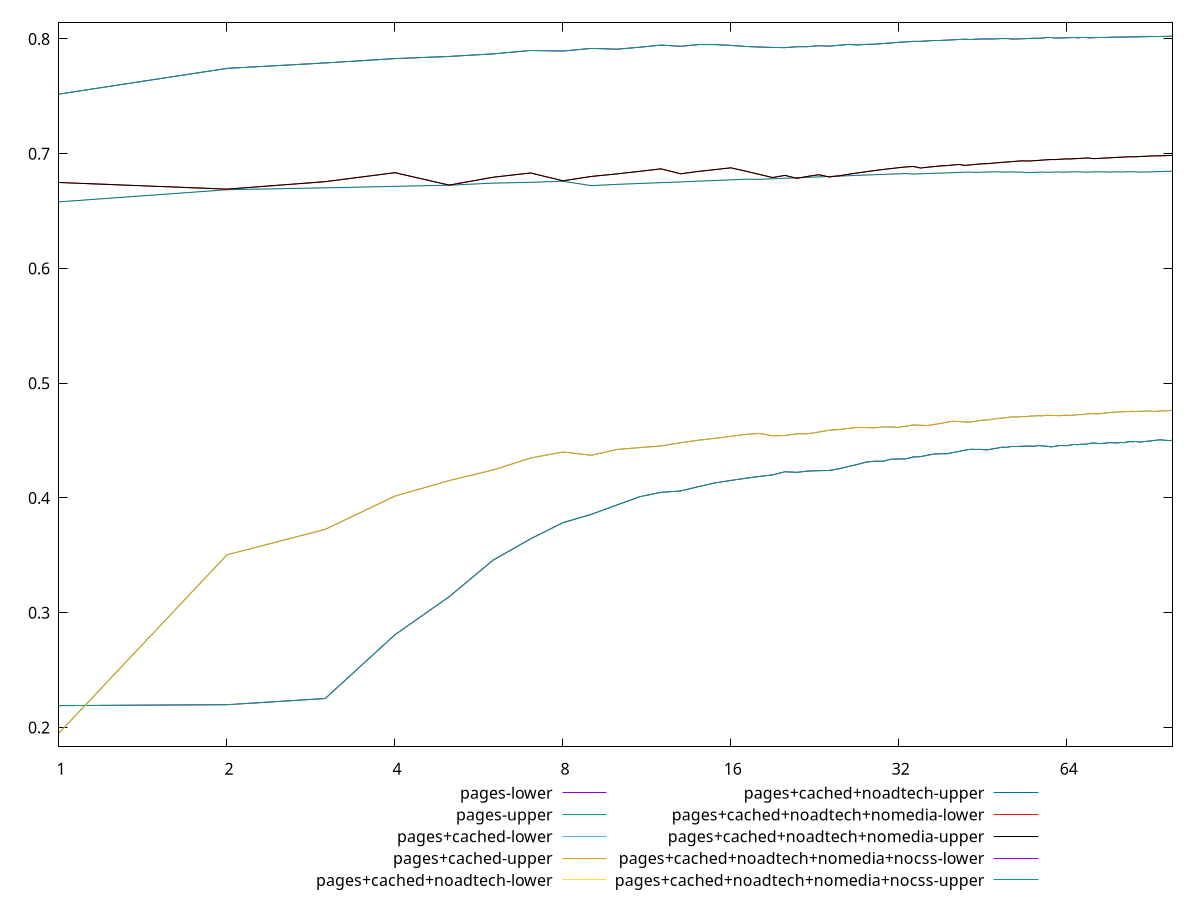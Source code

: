 reset

$pagesLower <<EOF
0 0.2570844206030929
1 0.21902040983107793
2 0.21983539756315618
3 0.22523307628034425
4 0.2808040225940029
5 0.313847849929349
6 0.34586432587480603
7 0.36435579982423244
8 0.3784518060240525
9 0.3857731227708792
10 0.39389457738978306
11 0.40120516304362025
12 0.4049310653632473
13 0.4060714644126591
14 0.40989793439764743
15 0.4131652748251832
16 0.41527564869250455
17 0.4171614802468785
18 0.41875570491475334
19 0.4201210857257457
20 0.42284799810261203
21 0.4223201798021792
22 0.42345613586975794
23 0.42380242847732236
24 0.42393834647205975
25 0.42543735145940936
26 0.42742501312202513
27 0.429287210206016
28 0.4313083649130112
29 0.4320311873031833
30 0.43202717279947755
31 0.43380217006906746
32 0.4339165041927551
33 0.434186254492018
34 0.4357600669854708
35 0.4359841851190051
36 0.43724907044295036
37 0.4382463148166979
38 0.4385833525400774
39 0.438506426065735
40 0.4395843849433647
41 0.440563471080132
42 0.4415972221877204
43 0.4424160715144652
44 0.44229313229744494
45 0.4422778963043757
46 0.4418782125945662
47 0.44265425394479735
48 0.4434155008261311
49 0.44420742524118256
50 0.44415100120178225
51 0.4449388753490882
52 0.444811117676857
53 0.445029973422104
54 0.44514755792315375
55 0.44511984397122817
56 0.4450919598787882
57 0.44568901071242184
58 0.445329621394548
59 0.44504583268371956
60 0.44450180296800945
61 0.4450766744288716
62 0.44568371955682995
63 0.44562336092054305
64 0.44558715261323967
65 0.44613732839709247
66 0.44668143569613816
67 0.44646830981072766
68 0.4468107661904885
69 0.44676098104382994
70 0.4473472443442961
71 0.44789015969775114
72 0.4477610702561204
73 0.4477649232826361
74 0.4477641745934867
75 0.44776811288772583
76 0.4482537333229214
77 0.4481441242430469
78 0.448045210536683
79 0.4479516002588731
80 0.44840894060779934
81 0.4482329468455703
82 0.4487065552351429
83 0.4491330397461858
84 0.4489654749322457
85 0.44925723405775775
86 0.44892591935853954
87 0.4487643062631003
88 0.4491576044412524
89 0.4493439897758884
90 0.4495365590253514
91 0.4498691924203193
92 0.45014323488412694
93 0.45046553000607603
94 0.4506950604659185
95 0.45052821766227946
96 0.4502908622009394
97 0.45012343574413965
98 0.4500226710976712
99 0.45038984281596794
EOF

$pagesUpper <<EOF
0 0.2570844206030929
1 0.21902040983107793
2 0.21983539756315618
3 0.22523307628034425
4 0.2808040225940029
5 0.313847849929349
6 0.34586432587480603
7 0.36435579982423244
8 0.3784518060240525
9 0.3857731227708792
10 0.39389457738978306
11 0.40120516304362025
12 0.4049310653632473
13 0.4060714644126591
14 0.40989793439764743
15 0.4131652748251832
16 0.41527564869250455
17 0.4171614802468785
18 0.41875570491475334
19 0.4201210857257457
20 0.42284799810261203
21 0.4223201798021792
22 0.42345613586975794
23 0.42380242847732236
24 0.42393834647205975
25 0.42543735145940936
26 0.42742501312202513
27 0.429287210206016
28 0.4313083649130112
29 0.4320311873031833
30 0.43202717279947755
31 0.43380217006906746
32 0.4339165041927551
33 0.434186254492018
34 0.4357600669854708
35 0.4359841851190051
36 0.43724907044295036
37 0.4382463148166979
38 0.4385833525400774
39 0.438506426065735
40 0.4395843849433647
41 0.440563471080132
42 0.4415972221877204
43 0.4424160715144652
44 0.44229313229744494
45 0.4422778963043757
46 0.4418782125945662
47 0.44265425394479735
48 0.4434155008261311
49 0.44420742524118256
50 0.44415100120178225
51 0.4449388753490882
52 0.444811117676857
53 0.445029973422104
54 0.44514755792315375
55 0.44511984397122817
56 0.4450919598787882
57 0.44568901071242184
58 0.445329621394548
59 0.44504583268371956
60 0.44450180296800945
61 0.4450766744288716
62 0.44568371955682995
63 0.44562336092054305
64 0.44558715261323967
65 0.44613732839709247
66 0.44668143569613816
67 0.44646830981072766
68 0.4468107661904885
69 0.44676098104382994
70 0.4473472443442961
71 0.44789015969775114
72 0.4477610702561204
73 0.4477649232826361
74 0.4477641745934867
75 0.44776811288772583
76 0.4482537333229214
77 0.4481441242430469
78 0.448045210536683
79 0.4479516002588731
80 0.44840894060779934
81 0.4482329468455703
82 0.4487065552351429
83 0.4491330397461858
84 0.4489654749322457
85 0.44925723405775775
86 0.44892591935853954
87 0.4487643062631003
88 0.4491576044412524
89 0.4493439897758884
90 0.4495365590253514
91 0.4498691924203193
92 0.45014323488412694
93 0.45046553000607603
94 0.4506950604659185
95 0.45052821766227946
96 0.4502908622009394
97 0.45012343574413965
98 0.4500226710976712
99 0.45038984281596794
EOF

$pagesCachedLower <<EOF
0 0.2494536790728163
1 0.1951278277602294
2 0.35045609972039377
3 0.37265761132830383
4 0.4016193735309538
5 0.4151240998176432
6 0.4244400175275467
7 0.43476586516375104
8 0.44004283819039475
9 0.43720426402078616
10 0.4422684349656315
11 0.4439207509890185
12 0.44535543910713743
13 0.4481137602065929
14 0.45035396441002035
15 0.45202573354489634
16 0.45368161443954363
17 0.45544437600626636
18 0.4562624176653065
19 0.454197001676765
20 0.45440006306156255
21 0.4558957159262029
22 0.4560288553075878
23 0.45741985551797354
24 0.459065408930646
25 0.4596188427796663
26 0.4606556854222565
27 0.4615146575160483
28 0.46134056558496095
29 0.4611383894293835
30 0.46198394169076723
31 0.4618183649422241
32 0.4615584842907177
33 0.4626076593900444
34 0.46363119096490274
35 0.46333490353208934
36 0.46312430176675135
37 0.46403607127254076
38 0.4649247282126325
39 0.46593032056248496
40 0.46687790463511253
41 0.4666297763864414
42 0.46622120967800984
43 0.4661360211666408
44 0.4669585541374633
45 0.46776600421537623
46 0.46788721037372316
47 0.46859605565194445
48 0.46919931054666764
49 0.4695711932720335
50 0.47013047713660894
51 0.47069783624222744
52 0.4704763983276826
53 0.47095676444971024
54 0.4708670296369692
55 0.4713693266774455
56 0.4714721913412914
57 0.47168382830700883
58 0.47161514981469876
59 0.47213820778578924
60 0.4717875435527193
61 0.47188345461354686
62 0.47164469718314395
63 0.4720181193791582
64 0.47211054138957587
65 0.4718966106051516
66 0.4722449344452319
67 0.4726200364353153
68 0.47267455104832135
69 0.4730817114788212
70 0.473382975600091
71 0.4735595655025534
72 0.4732973854047509
73 0.47336046362367284
74 0.47368563976995365
75 0.4739631357290153
76 0.47426743641134533
77 0.47455319486225356
78 0.4748471632424311
79 0.47490778231285363
80 0.47511784197374857
81 0.47513516485699514
82 0.47528314794205934
83 0.4753095593785703
84 0.47554921930593835
85 0.4752641157423786
86 0.4755099614981646
87 0.4755830770590796
88 0.4754867390636266
89 0.4757350009070025
90 0.4757992421134159
91 0.47555397084485884
92 0.47536204089464384
93 0.47554041649703754
94 0.4757678129324042
95 0.47598203165944736
96 0.4760812552633472
97 0.47599842757331756
98 0.47625623149678337
99 0.4764991720917637
EOF

$pagesCachedUpper <<EOF
0 0.2494536790728163
1 0.1951278277602294
2 0.35045609972039377
3 0.37265761132830383
4 0.4016193735309538
5 0.4151240998176432
6 0.4244400175275467
7 0.43476586516375104
8 0.44004283819039475
9 0.43720426402078616
10 0.4422684349656315
11 0.4439207509890185
12 0.44535543910713743
13 0.4481137602065929
14 0.45035396441002035
15 0.45202573354489634
16 0.45368161443954363
17 0.45544437600626636
18 0.4562624176653065
19 0.454197001676765
20 0.45440006306156255
21 0.4558957159262029
22 0.4560288553075878
23 0.45741985551797354
24 0.459065408930646
25 0.4596188427796663
26 0.4606556854222565
27 0.4615146575160483
28 0.46134056558496095
29 0.4611383894293835
30 0.46198394169076723
31 0.4618183649422241
32 0.4615584842907177
33 0.4626076593900444
34 0.46363119096490274
35 0.46333490353208934
36 0.46312430176675135
37 0.46403607127254076
38 0.4649247282126325
39 0.46593032056248496
40 0.46687790463511253
41 0.4666297763864414
42 0.46622120967800984
43 0.4661360211666408
44 0.4669585541374633
45 0.46776600421537623
46 0.46788721037372316
47 0.46859605565194445
48 0.46919931054666764
49 0.4695711932720335
50 0.47013047713660894
51 0.47069783624222744
52 0.4704763983276826
53 0.47095676444971024
54 0.4708670296369692
55 0.4713693266774455
56 0.4714721913412914
57 0.47168382830700883
58 0.47161514981469876
59 0.47213820778578924
60 0.4717875435527193
61 0.47188345461354686
62 0.47164469718314395
63 0.4720181193791582
64 0.47211054138957587
65 0.4718966106051516
66 0.4722449344452319
67 0.4726200364353153
68 0.47267455104832135
69 0.4730817114788212
70 0.473382975600091
71 0.4735595655025534
72 0.4732973854047509
73 0.47336046362367284
74 0.47368563976995365
75 0.4739631357290153
76 0.47426743641134533
77 0.47455319486225356
78 0.4748471632424311
79 0.47490778231285363
80 0.47511784197374857
81 0.47513516485699514
82 0.47528314794205934
83 0.4753095593785703
84 0.47554921930593835
85 0.4752641157423786
86 0.4755099614981646
87 0.4755830770590796
88 0.4754867390636266
89 0.4757350009070025
90 0.4757992421134159
91 0.47555397084485884
92 0.47536204089464384
93 0.47554041649703754
94 0.4757678129324042
95 0.47598203165944736
96 0.4760812552633472
97 0.47599842757331756
98 0.47625623149678337
99 0.4764991720917637
EOF

$pagesCachedNoadtechLower <<EOF
0 0.6594331489438882
1 0.6580816522960143
2 0.668639067130968
3 0.6702663609416912
4 0.6715662552229672
5 0.6725723389066228
6 0.6744009708865587
7 0.6750817517499875
8 0.6760455807130741
9 0.6721815276657382
10 0.6733347322332038
11 0.6740850242675679
12 0.6748020791309056
13 0.6754189229524115
14 0.6761373802923758
15 0.6766956011993523
16 0.6772599338779115
17 0.6777773868573226
18 0.67772239104121
19 0.6781854648127732
20 0.678601549652376
21 0.6790168312514981
22 0.6794321856203425
23 0.6798067945516432
24 0.6801896367609092
25 0.6805210460806064
26 0.680847410753223
27 0.6811439583919464
28 0.6814640574618237
29 0.6817265266226665
30 0.6820058589594811
31 0.6822622783504957
32 0.6825204295459907
33 0.6827447632194124
34 0.6822857711360732
35 0.6825491086262967
36 0.6827617156909124
37 0.6829608200148736
38 0.683117831526606
39 0.6833060036989854
40 0.6834985224545083
41 0.6836891156236032
42 0.6838661827355057
43 0.6840287719939995
44 0.683746670507279
45 0.6838928173778394
46 0.6840454454636034
47 0.6841756725885336
48 0.6843042939022657
49 0.6839600017247713
50 0.6840998033540063
51 0.6842320737144469
52 0.6839681890040901
53 0.6840998683834915
54 0.6835536200060882
55 0.6836652690763326
56 0.6837976447746488
57 0.6839083900318469
58 0.6840231803261998
59 0.6838039118931741
60 0.6839130900182816
61 0.6840315497201395
62 0.6841189296321158
63 0.6839292104875746
64 0.6840247563601876
65 0.6841183003344908
66 0.6842186025388107
67 0.6843105532040417
68 0.6841020462017536
69 0.6839412371173825
70 0.6840259444936057
71 0.6841189463876308
72 0.6842022819073009
73 0.68429669335747
74 0.6841216297360931
75 0.6842014998534554
76 0.683996772761813
77 0.6840795269539127
78 0.6841580416550643
79 0.6842400148983302
80 0.6840910520566112
81 0.684158183084469
82 0.6842460427012957
83 0.6843256658967112
84 0.6843820422810677
85 0.6842464964830742
86 0.683924197586955
87 0.6840073564045273
88 0.6840681433229048
89 0.6841401208107847
90 0.6841839274919473
91 0.684255307070495
92 0.6843244589765832
93 0.6844038184383389
94 0.6844619069353477
95 0.6845210669664117
96 0.6845798992392453
97 0.6846294380818934
98 0.6846866128749595
99 0.6847425765205443
EOF

$pagesCachedNoadtechUpper <<EOF
0 0.6594331489438882
1 0.6580816522960143
2 0.668639067130968
3 0.6702663609416912
4 0.6715662552229672
5 0.6725723389066228
6 0.6744009708865587
7 0.6750817517499875
8 0.6760455807130741
9 0.6721815276657382
10 0.6733347322332038
11 0.6740850242675679
12 0.6748020791309056
13 0.6754189229524115
14 0.6761373802923758
15 0.6766956011993523
16 0.6772599338779115
17 0.6777773868573226
18 0.67772239104121
19 0.6781854648127732
20 0.678601549652376
21 0.6790168312514981
22 0.6794321856203425
23 0.6798067945516432
24 0.6801896367609092
25 0.6805210460806064
26 0.680847410753223
27 0.6811439583919464
28 0.6814640574618237
29 0.6817265266226665
30 0.6820058589594811
31 0.6822622783504957
32 0.6825204295459907
33 0.6827447632194124
34 0.6822857711360732
35 0.6825491086262967
36 0.6827617156909124
37 0.6829608200148736
38 0.683117831526606
39 0.6833060036989854
40 0.6834985224545083
41 0.6836891156236032
42 0.6838661827355057
43 0.6840287719939995
44 0.683746670507279
45 0.6838928173778394
46 0.6840454454636034
47 0.6841756725885336
48 0.6843042939022657
49 0.6839600017247713
50 0.6840998033540063
51 0.6842320737144469
52 0.6839681890040901
53 0.6840998683834915
54 0.6835536200060882
55 0.6836652690763326
56 0.6837976447746488
57 0.6839083900318469
58 0.6840231803261998
59 0.6838039118931741
60 0.6839130900182816
61 0.6840315497201395
62 0.6841189296321158
63 0.6839292104875746
64 0.6840247563601876
65 0.6841183003344908
66 0.6842186025388107
67 0.6843105532040417
68 0.6841020462017536
69 0.6839412371173825
70 0.6840259444936057
71 0.6841189463876308
72 0.6842022819073009
73 0.68429669335747
74 0.6841216297360931
75 0.6842014998534554
76 0.683996772761813
77 0.6840795269539127
78 0.6841580416550643
79 0.6842400148983302
80 0.6840910520566112
81 0.684158183084469
82 0.6842460427012957
83 0.6843256658967112
84 0.6843820422810677
85 0.6842464964830742
86 0.683924197586955
87 0.6840073564045273
88 0.6840681433229048
89 0.6841401208107847
90 0.6841839274919473
91 0.684255307070495
92 0.6843244589765832
93 0.6844038184383389
94 0.6844619069353477
95 0.6845210669664117
96 0.6845798992392453
97 0.6846294380818934
98 0.6846866128749595
99 0.6847425765205443
EOF

$pagesCachedNoadtechNomediaLower <<EOF
0 0.6762445564959131
1 0.6749198608502097
2 0.669152455027035
3 0.6756647426560171
4 0.6834909285794023
5 0.6726685654665747
6 0.6795294729682728
7 0.6832557566758869
8 0.6764094957225872
9 0.6802332353599392
10 0.6824291635177426
11 0.6847028141922943
12 0.6868286275893264
13 0.6825289070614516
14 0.684610843087359
15 0.686204777656362
16 0.6877322549474228
17 0.6848627955810387
18 0.6819826575568164
19 0.6792650249249118
20 0.6811196025821993
21 0.6785931130804358
22 0.6803142849507811
23 0.6817134746227176
24 0.6797648867328868
25 0.6807649584977202
26 0.6821009840131631
27 0.6832757040555789
28 0.6843967355435976
29 0.6853712126753623
30 0.6863111599678672
31 0.6870922237121793
32 0.6878483028658421
33 0.6885245537297695
34 0.6889070717101227
35 0.6875401763315488
36 0.6882336630583317
37 0.688822254366953
38 0.6893758267957181
39 0.6896542213592345
40 0.6901930875185981
41 0.6906653341717706
42 0.6898438919328516
43 0.6903023066597223
44 0.6907631512498641
45 0.6912095278913947
46 0.6913192708918964
47 0.6917281845402363
48 0.6921235018807843
49 0.6924751779438254
50 0.6928052139978329
51 0.6931475766814513
52 0.6934676518574312
53 0.6937730009065807
54 0.693718669983508
55 0.6937293942388407
56 0.6939666247459986
57 0.6942311707176434
58 0.6944947173348637
59 0.6947413221517288
60 0.6949430993035702
61 0.6949122937159357
62 0.6951406238098706
63 0.6953028416116573
64 0.6954983975059057
65 0.6954578243441064
66 0.6956532260020212
67 0.6958305507504002
68 0.6959895485537371
69 0.6961577657791449
70 0.6963351371760697
71 0.6958002814188108
72 0.6957640176513623
73 0.695925776075683
74 0.6961042681018496
75 0.696250108874039
76 0.6964099798867948
77 0.6965603688159601
78 0.6966946166164646
79 0.6968427232393295
80 0.696989997176264
81 0.6971248510575933
82 0.697263256949687
83 0.6973599547419772
84 0.6973111611647652
85 0.6974148034212407
86 0.6974929702335881
87 0.697609377329449
88 0.6977323620208633
89 0.6978502526698661
90 0.6979611640587627
91 0.6980619698274917
92 0.6981427738815504
93 0.6982045107864853
94 0.6981484141661009
95 0.6982372833378984
96 0.69833801143745
97 0.6984284374086761
98 0.6985250001759705
99 0.6985886414860945
EOF

$pagesCachedNoadtechNomediaUpper <<EOF
0 0.6762445564959131
1 0.6749198608502097
2 0.669152455027035
3 0.6756647426560171
4 0.6834909285794023
5 0.6726685654665747
6 0.6795294729682728
7 0.6832557566758869
8 0.6764094957225872
9 0.6802332353599392
10 0.6824291635177426
11 0.6847028141922943
12 0.6868286275893264
13 0.6825289070614516
14 0.684610843087359
15 0.686204777656362
16 0.6877322549474228
17 0.6848627955810387
18 0.6819826575568164
19 0.6792650249249118
20 0.6811196025821993
21 0.6785931130804358
22 0.6803142849507811
23 0.6817134746227176
24 0.6797648867328868
25 0.6807649584977202
26 0.6821009840131631
27 0.6832757040555789
28 0.6843967355435976
29 0.6853712126753623
30 0.6863111599678672
31 0.6870922237121793
32 0.6878483028658421
33 0.6885245537297695
34 0.6889070717101227
35 0.6875401763315488
36 0.6882336630583317
37 0.688822254366953
38 0.6893758267957181
39 0.6896542213592345
40 0.6901930875185981
41 0.6906653341717706
42 0.6898438919328516
43 0.6903023066597223
44 0.6907631512498641
45 0.6912095278913947
46 0.6913192708918964
47 0.6917281845402363
48 0.6921235018807843
49 0.6924751779438254
50 0.6928052139978329
51 0.6931475766814513
52 0.6934676518574312
53 0.6937730009065807
54 0.693718669983508
55 0.6937293942388407
56 0.6939666247459986
57 0.6942311707176434
58 0.6944947173348637
59 0.6947413221517288
60 0.6949430993035702
61 0.6949122937159357
62 0.6951406238098706
63 0.6953028416116573
64 0.6954983975059057
65 0.6954578243441064
66 0.6956532260020212
67 0.6958305507504002
68 0.6959895485537371
69 0.6961577657791449
70 0.6963351371760697
71 0.6958002814188108
72 0.6957640176513623
73 0.695925776075683
74 0.6961042681018496
75 0.696250108874039
76 0.6964099798867948
77 0.6965603688159601
78 0.6966946166164646
79 0.6968427232393295
80 0.696989997176264
81 0.6971248510575933
82 0.697263256949687
83 0.6973599547419772
84 0.6973111611647652
85 0.6974148034212407
86 0.6974929702335881
87 0.697609377329449
88 0.6977323620208633
89 0.6978502526698661
90 0.6979611640587627
91 0.6980619698274917
92 0.6981427738815504
93 0.6982045107864853
94 0.6981484141661009
95 0.6982372833378984
96 0.69833801143745
97 0.6984284374086761
98 0.6985250001759705
99 0.6985886414860945
EOF

$pagesCachedNoadtechNomediaNocssLower <<EOF
0 0.7607531824656992
1 0.7520167786342148
2 0.7744004524223356
3 0.7791430461798856
4 0.7829237330701853
5 0.7847873453938118
6 0.787029849822802
7 0.7900026399710851
8 0.7895103876872734
9 0.7917903699187113
10 0.7911185620974668
11 0.7928762158287603
12 0.794708511569462
13 0.7936205790414439
14 0.7951271938902319
15 0.7951316087777409
16 0.7944281300774308
17 0.7934978885462254
18 0.7929962750050875
19 0.7926537797646227
20 0.7924579318127726
21 0.7932580274305515
22 0.7933236049119876
23 0.7941834110885561
24 0.7937564384847873
25 0.7945283641239529
26 0.7952677420900519
27 0.7948170001745585
28 0.7953323760353405
29 0.7954535629759477
30 0.7960541776096659
31 0.7966038360870845
32 0.7971301356486381
33 0.7974964473866208
34 0.7979438752260201
35 0.7979508275736608
36 0.7983468012258553
37 0.7987018767934221
38 0.7987189651447518
39 0.7990327394805782
40 0.7992811786185554
41 0.7995568603971114
42 0.7998150120635854
43 0.7995495494331503
44 0.7998064540776046
45 0.8000456074687872
46 0.8000080161545968
47 0.7999885528065114
48 0.8001967773183557
49 0.8003807188061123
50 0.8003706829321754
51 0.79999287020322
52 0.8000189703782946
53 0.8001854873775249
54 0.8003417907706675
55 0.8004922487681222
56 0.8006427731526596
57 0.8006540351774042
58 0.8007902692903003
59 0.8009129386861147
60 0.8009103138697214
61 0.8007446597748826
62 0.800858258281428
63 0.8009648595031968
64 0.8010812130681283
65 0.8011885428408837
66 0.8012907108419758
67 0.8010412457885004
68 0.8011484248810805
69 0.8011483805985133
70 0.801016417653294
71 0.8011095171642488
72 0.8012013525195778
73 0.8012948537494706
74 0.8012968810248065
75 0.8013784927355094
76 0.8014594272318994
77 0.8015363294311455
78 0.8016115450538653
79 0.8016842750289923
80 0.8016728307185337
81 0.8016679576268505
82 0.8017406304990585
83 0.8017993888880227
84 0.8018542200497953
85 0.8018380101931862
86 0.8018915458038162
87 0.8019485593098171
88 0.8020043368310946
89 0.8020560049880746
90 0.8021146300698752
91 0.802100542617886
92 0.8021543540939
93 0.802143285906741
94 0.8021886127269516
95 0.8022391245999184
96 0.8022740366116671
97 0.8023205555571119
98 0.8023648343163137
99 0.802409702728016
EOF

$pagesCachedNoadtechNomediaNocssUpper <<EOF
0 0.7607531824656992
1 0.7520167786342148
2 0.7744004524223356
3 0.7791430461798856
4 0.7829237330701853
5 0.7847873453938118
6 0.787029849822802
7 0.7900026399710851
8 0.7895103876872734
9 0.7917903699187113
10 0.7911185620974668
11 0.7928762158287603
12 0.794708511569462
13 0.7936205790414439
14 0.7951271938902319
15 0.7951316087777409
16 0.7944281300774308
17 0.7934978885462254
18 0.7929962750050875
19 0.7926537797646227
20 0.7924579318127726
21 0.7932580274305515
22 0.7933236049119876
23 0.7941834110885561
24 0.7937564384847873
25 0.7945283641239529
26 0.7952677420900519
27 0.7948170001745585
28 0.7953323760353405
29 0.7954535629759477
30 0.7960541776096659
31 0.7966038360870845
32 0.7971301356486381
33 0.7974964473866208
34 0.7979438752260201
35 0.7979508275736608
36 0.7983468012258553
37 0.7987018767934221
38 0.7987189651447518
39 0.7990327394805782
40 0.7992811786185554
41 0.7995568603971114
42 0.7998150120635854
43 0.7995495494331503
44 0.7998064540776046
45 0.8000456074687872
46 0.8000080161545968
47 0.7999885528065114
48 0.8001967773183557
49 0.8003807188061123
50 0.8003706829321754
51 0.79999287020322
52 0.8000189703782946
53 0.8001854873775249
54 0.8003417907706675
55 0.8004922487681222
56 0.8006427731526596
57 0.8006540351774042
58 0.8007902692903003
59 0.8009129386861147
60 0.8009103138697214
61 0.8007446597748826
62 0.800858258281428
63 0.8009648595031968
64 0.8010812130681283
65 0.8011885428408837
66 0.8012907108419758
67 0.8010412457885004
68 0.8011484248810805
69 0.8011483805985133
70 0.801016417653294
71 0.8011095171642488
72 0.8012013525195778
73 0.8012948537494706
74 0.8012968810248065
75 0.8013784927355094
76 0.8014594272318994
77 0.8015363294311455
78 0.8016115450538653
79 0.8016842750289923
80 0.8016728307185337
81 0.8016679576268505
82 0.8017406304990585
83 0.8017993888880227
84 0.8018542200497953
85 0.8018380101931862
86 0.8018915458038162
87 0.8019485593098171
88 0.8020043368310946
89 0.8020560049880746
90 0.8021146300698752
91 0.802100542617886
92 0.8021543540939
93 0.802143285906741
94 0.8021886127269516
95 0.8022391245999184
96 0.8022740366116671
97 0.8023205555571119
98 0.8023648343163137
99 0.802409702728016
EOF

set key outside below
set xrange [1:99]
set yrange [0.18298219026087367:0.8145553402273717]
set trange [0.18298219026087367:0.8145553402273717]
set logscale x 2
set terminal svg size 640, 680 enhanced background rgb 'white'
set output "report_00026_2021-02-22T21:38:55.199Z/meta/scoreEstimate/comparison/all_estimates.svg"

plot $pagesLower title "pages-lower" with line, \
     $pagesUpper title "pages-upper" with line, \
     $pagesCachedLower title "pages+cached-lower" with line, \
     $pagesCachedUpper title "pages+cached-upper" with line, \
     $pagesCachedNoadtechLower title "pages+cached+noadtech-lower" with line, \
     $pagesCachedNoadtechUpper title "pages+cached+noadtech-upper" with line, \
     $pagesCachedNoadtechNomediaLower title "pages+cached+noadtech+nomedia-lower" with line, \
     $pagesCachedNoadtechNomediaUpper title "pages+cached+noadtech+nomedia-upper" with line, \
     $pagesCachedNoadtechNomediaNocssLower title "pages+cached+noadtech+nomedia+nocss-lower" with line, \
     $pagesCachedNoadtechNomediaNocssUpper title "pages+cached+noadtech+nomedia+nocss-upper" with line

reset
